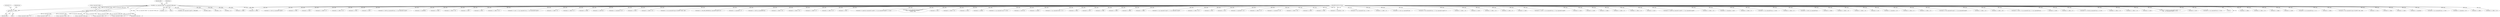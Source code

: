 digraph "0_radare2_f17bfd9f1da05f30f23a4dd05e9d2363e1406948@array" {
"1002600" [label="(Call,data[l++] = offset)"];
"1002012" [label="(Call,offset = op->operands[1].offset * op->operands[1].offset_sign)"];
"1002014" [label="(Call,op->operands[1].offset * op->operands[1].offset_sign)"];
"1000104" [label="(MethodParameterIn,ut8 *data)"];
"1001642" [label="(Call,data[l++] = offset)"];
"1002336" [label="(Call,offset >> 8)"];
"1001664" [label="(Call,data[l++] = offset >> 24)"];
"1001951" [label="(Call,data[l++] = offset)"];
"1002471" [label="(Call,data[l++] = 0x48)"];
"1002645" [label="(Call,data[l++] = op->operands[0].reg << 3 | 4)"];
"1001159" [label="(Call,data[l++] = offset)"];
"1002494" [label="(Call,data[l++] = op->operands[1].type & OT_BYTE ? 0x8a : 0x8b)"];
"1002211" [label="(Call,data[l++] = 0x41)"];
"1001769" [label="(Call,data[l++] = offset)"];
"1001118" [label="(Call,data[l++] = 0x66)"];
"1000410" [label="(Call,data[l++] = immediate)"];
"1002584" [label="(Call,data[l++] = op->operands[0].reg << 3 | 0x5)"];
"1000487" [label="(Call,data[l++] = immediate >> 56)"];
"1001197" [label="(Call,data[l++] = offset)"];
"1002090" [label="(Call,data[l++] = offset)"];
"1002907" [label="(Call,op->operands[1].offset > 127)"];
"1002104" [label="(Call,data[l++] = offset >> 16)"];
"1002945" [label="(Call,data[l++] = 0x40 | op->operands[1].regs[0])"];
"1000304" [label="(Call,data[l++] = 0x66)"];
"1002076" [label="(Call,data[l++] = 0xa0)"];
"1002751" [label="(Call,data[l++] = offset >> 8)"];
"1003210" [label="(Call,data[l++] = offset >> 24)"];
"1001504" [label="(Call,data[l++] = 0x45)"];
"1001416" [label="(Call,data[l++] = 0x67)"];
"1002917" [label="(Call,data[l++] = 0x80 | op->operands[0].reg << 3 | op->operands[1].regs[0])"];
"1000335" [label="(Call,data[l++] = immediate)"];
"1002407" [label="(Call,data[l++] = 0x48)"];
"1002767" [label="(Call,data[l++] = offset >> 24)"];
"1002444" [label="(Call,data[l++] = 0x67)"];
"1000280" [label="(Call,data[l++] = 0x41)"];
"1002012" [label="(Call,offset = op->operands[1].offset * op->operands[1].offset_sign)"];
"1002605" [label="(Identifier,offset)"];
"1002151" [label="(Call,data[l++] = offset >> 54)"];
"1001901" [label="(Call,data[l++] = mod << 6 | op->operands[1].reg << 3 | op->operands[0].regs[0])"];
"1001775" [label="(Call,data[l++] = offset >> 8)"];
"1001648" [label="(Call,data[l++] = offset >> 8)"];
"1001422" [label="(Call,data[l++] = 0x48)"];
"1001449" [label="(Call,data[l++] = 0x48 | rex)"];
"1002608" [label="(Identifier,data)"];
"1000463" [label="(Call,data[l++] = immediate >> 32)"];
"1001997" [label="(Block,)"];
"1001942" [label="(Call,data[l++] = 0x24)"];
"1003127" [label="(Call,data[l++] = offset >> 16)"];
"1001565" [label="(Call,data[l++] = (op->operands[0].type & OT_BYTE) ? 0x88 : 0x89)"];
"1002283" [label="(Call,data[l++] = SEG_REG_PREFIXES[op->operands[1].regs[0] % 6])"];
"1000416" [label="(Call,data[l++] = immediate >> 8)"];
"1000396" [label="(Call,data[l++] = 0xb8 | op->operands[0].reg)"];
"1001783" [label="(Call,data[l++] = offset >> 16)"];
"1002339" [label="(Call,data[l++] = offset >> 16)"];
"1003194" [label="(Call,data[l++] = offset >> 8)"];
"1002759" [label="(Call,data[l++] = offset >> 16)"];
"1001109" [label="(Call,data[l++] = 0x67)"];
"1002680" [label="(Call,data[l++] = getsib (op->operands[1].scale[0]) << 6 | op->operands[1].regs[0] << 3 | base)"];
"1002513" [label="(Call,data[l++] = (op->operands[1].type & OT_BYTE ||\n\t\t\t\top->operands[0].type & OT_BYTE) ?\n\t\t\t\t0x8a : 0x8b)"];
"1002898" [label="(Call,data[l++] = 0x5)"];
"1003202" [label="(Call,data[l++] = offset >> 16)"];
"1002962" [label="(Call,op->operands[1].offset > 127)"];
"1003079" [label="(Call,data[l++] = 0x24)"];
"1001139" [label="(Call,data[l++] = modrm)"];
"1002552" [label="(Block,)"];
"1001753" [label="(Call,data[l++] = op->operands[1].reg << 3 | 0x5)"];
"1002835" [label="(Call,offset || op->operands[1].regs[0] == X86R_EBP)"];
"1001478" [label="(Call,data[l++] = 0x40 | rex)"];
"1002741" [label="(Call,offset || base)"];
"1002601" [label="(Call,data[l++])"];
"1001133" [label="(Call,data[l++] = opcode)"];
"1001595" [label="(Call,data[l++] = op->operands[1].reg << 3 | 4)"];
"1002217" [label="(Call,data[l++] = 0x8a)"];
"1000374" [label="(Call,data[l++] = 0xc7)"];
"1002301" [label="(Call,data[l++] = 0x8b)"];
"1001559" [label="(Call,data[l++] = 0x66)"];
"1003090" [label="(Call,data[l++] = offset)"];
"1003165" [label="(Call,data[l++] = offset)"];
"1002806" [label="(Call,data[l++] = op->operands[1].regs[1] << 3 | op->operands[1].regs[0])"];
"1003173" [label="(Call,op->operands[1].offset > 127)"];
"1002112" [label="(Call,data[l++] = offset >> 24)"];
"1002084" [label="(Call,data[l++] = 0xa1)"];
"1001127" [label="(Call,data[l++] = rex)"];
"1000444" [label="(Call,data[l++] = immediate >> 24)"];
"1002014" [label="(Call,op->operands[1].offset * op->operands[1].offset_sign)"];
"1003220" [label="(MethodReturn,static int)"];
"1002611" [label="(Call,offset >> 8)"];
"1001656" [label="(Call,data[l++] = offset >> 16)"];
"1000479" [label="(Call,data[l++] = immediate >> 48)"];
"1002135" [label="(Call,data[l++] = offset >> 40)"];
"1003030" [label="(Call,data[l++] = 0x05)"];
"1000264" [label="(Call,data[l++] = 0x48)"];
"1000471" [label="(Call,data[l++] = immediate >> 40)"];
"1001825" [label="(Call,data[l++] = op->operands[1].reg << 3 | 0x4)"];
"1001181" [label="(Call,data[l++] = offset >> 8)"];
"1000380" [label="(Call,data[l++] = 0xc0 | op->operands[0].reg)"];
"1002223" [label="(Call,data[l++] = op->operands[0].reg << 3 | (op->operands[1].regs[0] - 8))"];
"1002013" [label="(Identifier,offset)"];
"1001791" [label="(Call,data[l++] = offset >> 24)"];
"1002425" [label="(Call,data[l++] = 0x44)"];
"1002347" [label="(Call,data[l++] = offset >> 24)"];
"1003098" [label="(Call,op->operands[1].offset > 128)"];
"1002096" [label="(Call,data[l++] = offset >> 8)"];
"1002488" [label="(Call,data[l++] = 0x66)"];
"1003038" [label="(Call,data[l++] = mod << 5 | op->operands[0].reg << 3 | op->operands[1].regs[0])"];
"1001540" [label="(Call,data[l++] = 0x8c)"];
"1000256" [label="(Call,data[l++] = 0x49)"];
"1002745" [label="(Call,data[l++] = offset)"];
"1000104" [label="(MethodParameterIn,ut8 *data)"];
"1003119" [label="(Call,data[l++] = offset >> 8)"];
"1001219" [label="(Call,data[l++] = offset >> 24)"];
"1002101" [label="(Call,offset >> 8)"];
"1002576" [label="(Call,data[l++] = 0x25)"];
"1002713" [label="(Call,data[l++] = getsib (op->operands[1].scale[0]) << 3 | op->operands[1].regs[0])"];
"1001978" [label="(Call,data[l++] = offset >> 24)"];
"1001243" [label="(Call,data[l++] = (immediate >> byte))"];
"1002022" [label="(Call,op->operands[1].offset_sign)"];
"1002331" [label="(Call,data[l++] = offset >> 8)"];
"1002560" [label="(Call,data[l++] = op->operands[0].reg << 3 | 0x4)"];
"1002606" [label="(Call,data[l++] = offset >> 8)"];
"1000321" [label="(Call,data[l++] = 0xb0 | op->operands[0].reg)"];
"1001175" [label="(Call,data[l++] = offset)"];
"1001211" [label="(Call,data[l++] = offset >> 16)"];
"1002622" [label="(Call,data[l++] = offset >> 24)"];
"1001148" [label="(Call,data[l++] = sib)"];
"1000436" [label="(Call,data[l++] = immediate >> 16)"];
"1001962" [label="(Call,data[l++] = offset >> 8)"];
"1002127" [label="(Call,data[l++] = offset >> 32)"];
"1002325" [label="(Call,data[l++] = offset)"];
"1001841" [label="(Call,data[l++] = op->operands[0].regs[1] << 3 | op->operands[0].regs[0])"];
"1003135" [label="(Call,data[l++] = offset >> 24)"];
"1002143" [label="(Call,data[l++] = offset >> 48)"];
"1001713" [label="(Call,data[l++] = mod << 6 | op->operands[1].reg << 3 | op->operands[0].reg)"];
"1002600" [label="(Call,data[l++] = offset)"];
"1003000" [label="(Call,data[l++] = 0x0d)"];
"1001203" [label="(Call,data[l++] = offset >> 8)"];
"1002307" [label="(Call,data[l++] = (((ut32)op->operands[0].reg) << 3) | 0x5)"];
"1002614" [label="(Call,data[l++] = offset >> 16)"];
"1002853" [label="(Call,op->operands[1].offset > 127)"];
"1001970" [label="(Call,data[l++] = offset >> 16)"];
"1002059" [label="(Call,data[l++] = 0x48)"];
"1001611" [label="(Call,data[l++] = getsib (op->operands[0].scale[0]) << 6 |\n\t\t\t\t\t\t    op->operands[0].regs[0] << 3 | 5)"];
"1002401" [label="(Call,data[l++] = 0x67)"];
"1002035" [label="(Identifier,op)"];
"1002015" [label="(Call,op->operands[1].offset)"];
"1002790" [label="(Call,data[l++] = op->operands[0].reg << 3 | 0x4)"];
"1002600" -> "1002552"  [label="AST: "];
"1002600" -> "1002605"  [label="CFG: "];
"1002601" -> "1002600"  [label="AST: "];
"1002605" -> "1002600"  [label="AST: "];
"1002608" -> "1002600"  [label="CFG: "];
"1002012" -> "1002600"  [label="DDG: offset"];
"1000104" -> "1002600"  [label="DDG: data"];
"1002012" -> "1001997"  [label="AST: "];
"1002012" -> "1002014"  [label="CFG: "];
"1002013" -> "1002012"  [label="AST: "];
"1002014" -> "1002012"  [label="AST: "];
"1002035" -> "1002012"  [label="CFG: "];
"1002012" -> "1003220"  [label="DDG: offset"];
"1002012" -> "1003220"  [label="DDG: op->operands[1].offset * op->operands[1].offset_sign"];
"1002014" -> "1002012"  [label="DDG: op->operands[1].offset"];
"1002014" -> "1002012"  [label="DDG: op->operands[1].offset_sign"];
"1002012" -> "1002090"  [label="DDG: offset"];
"1002012" -> "1002101"  [label="DDG: offset"];
"1002012" -> "1002325"  [label="DDG: offset"];
"1002012" -> "1002336"  [label="DDG: offset"];
"1002012" -> "1002611"  [label="DDG: offset"];
"1002012" -> "1002741"  [label="DDG: offset"];
"1002012" -> "1002835"  [label="DDG: offset"];
"1002014" -> "1002022"  [label="CFG: "];
"1002015" -> "1002014"  [label="AST: "];
"1002022" -> "1002014"  [label="AST: "];
"1002014" -> "1003220"  [label="DDG: op->operands[1].offset_sign"];
"1002014" -> "1003220"  [label="DDG: op->operands[1].offset"];
"1002014" -> "1002853"  [label="DDG: op->operands[1].offset"];
"1002014" -> "1002907"  [label="DDG: op->operands[1].offset"];
"1002014" -> "1002962"  [label="DDG: op->operands[1].offset"];
"1002014" -> "1003098"  [label="DDG: op->operands[1].offset"];
"1002014" -> "1003173"  [label="DDG: op->operands[1].offset"];
"1000104" -> "1000102"  [label="AST: "];
"1000104" -> "1003220"  [label="DDG: data"];
"1000104" -> "1000256"  [label="DDG: data"];
"1000104" -> "1000264"  [label="DDG: data"];
"1000104" -> "1000280"  [label="DDG: data"];
"1000104" -> "1000304"  [label="DDG: data"];
"1000104" -> "1000321"  [label="DDG: data"];
"1000104" -> "1000335"  [label="DDG: data"];
"1000104" -> "1000374"  [label="DDG: data"];
"1000104" -> "1000380"  [label="DDG: data"];
"1000104" -> "1000396"  [label="DDG: data"];
"1000104" -> "1000410"  [label="DDG: data"];
"1000104" -> "1000416"  [label="DDG: data"];
"1000104" -> "1000436"  [label="DDG: data"];
"1000104" -> "1000444"  [label="DDG: data"];
"1000104" -> "1000463"  [label="DDG: data"];
"1000104" -> "1000471"  [label="DDG: data"];
"1000104" -> "1000479"  [label="DDG: data"];
"1000104" -> "1000487"  [label="DDG: data"];
"1000104" -> "1001109"  [label="DDG: data"];
"1000104" -> "1001118"  [label="DDG: data"];
"1000104" -> "1001127"  [label="DDG: data"];
"1000104" -> "1001133"  [label="DDG: data"];
"1000104" -> "1001139"  [label="DDG: data"];
"1000104" -> "1001148"  [label="DDG: data"];
"1000104" -> "1001159"  [label="DDG: data"];
"1000104" -> "1001175"  [label="DDG: data"];
"1000104" -> "1001181"  [label="DDG: data"];
"1000104" -> "1001197"  [label="DDG: data"];
"1000104" -> "1001203"  [label="DDG: data"];
"1000104" -> "1001211"  [label="DDG: data"];
"1000104" -> "1001219"  [label="DDG: data"];
"1000104" -> "1001243"  [label="DDG: data"];
"1000104" -> "1001416"  [label="DDG: data"];
"1000104" -> "1001422"  [label="DDG: data"];
"1000104" -> "1001449"  [label="DDG: data"];
"1000104" -> "1001478"  [label="DDG: data"];
"1000104" -> "1001504"  [label="DDG: data"];
"1000104" -> "1001540"  [label="DDG: data"];
"1000104" -> "1001559"  [label="DDG: data"];
"1000104" -> "1001565"  [label="DDG: data"];
"1000104" -> "1001595"  [label="DDG: data"];
"1000104" -> "1001611"  [label="DDG: data"];
"1000104" -> "1001642"  [label="DDG: data"];
"1000104" -> "1001648"  [label="DDG: data"];
"1000104" -> "1001656"  [label="DDG: data"];
"1000104" -> "1001664"  [label="DDG: data"];
"1000104" -> "1001713"  [label="DDG: data"];
"1000104" -> "1001753"  [label="DDG: data"];
"1000104" -> "1001769"  [label="DDG: data"];
"1000104" -> "1001775"  [label="DDG: data"];
"1000104" -> "1001783"  [label="DDG: data"];
"1000104" -> "1001791"  [label="DDG: data"];
"1000104" -> "1001825"  [label="DDG: data"];
"1000104" -> "1001841"  [label="DDG: data"];
"1000104" -> "1001901"  [label="DDG: data"];
"1000104" -> "1001942"  [label="DDG: data"];
"1000104" -> "1001951"  [label="DDG: data"];
"1000104" -> "1001962"  [label="DDG: data"];
"1000104" -> "1001970"  [label="DDG: data"];
"1000104" -> "1001978"  [label="DDG: data"];
"1000104" -> "1002059"  [label="DDG: data"];
"1000104" -> "1002076"  [label="DDG: data"];
"1000104" -> "1002084"  [label="DDG: data"];
"1000104" -> "1002090"  [label="DDG: data"];
"1000104" -> "1002096"  [label="DDG: data"];
"1000104" -> "1002104"  [label="DDG: data"];
"1000104" -> "1002112"  [label="DDG: data"];
"1000104" -> "1002127"  [label="DDG: data"];
"1000104" -> "1002135"  [label="DDG: data"];
"1000104" -> "1002143"  [label="DDG: data"];
"1000104" -> "1002151"  [label="DDG: data"];
"1000104" -> "1002211"  [label="DDG: data"];
"1000104" -> "1002217"  [label="DDG: data"];
"1000104" -> "1002223"  [label="DDG: data"];
"1000104" -> "1002283"  [label="DDG: data"];
"1000104" -> "1002301"  [label="DDG: data"];
"1000104" -> "1002307"  [label="DDG: data"];
"1000104" -> "1002325"  [label="DDG: data"];
"1000104" -> "1002331"  [label="DDG: data"];
"1000104" -> "1002339"  [label="DDG: data"];
"1000104" -> "1002347"  [label="DDG: data"];
"1000104" -> "1002401"  [label="DDG: data"];
"1000104" -> "1002407"  [label="DDG: data"];
"1000104" -> "1002425"  [label="DDG: data"];
"1000104" -> "1002444"  [label="DDG: data"];
"1000104" -> "1002471"  [label="DDG: data"];
"1000104" -> "1002488"  [label="DDG: data"];
"1000104" -> "1002494"  [label="DDG: data"];
"1000104" -> "1002513"  [label="DDG: data"];
"1000104" -> "1002560"  [label="DDG: data"];
"1000104" -> "1002576"  [label="DDG: data"];
"1000104" -> "1002584"  [label="DDG: data"];
"1000104" -> "1002606"  [label="DDG: data"];
"1000104" -> "1002614"  [label="DDG: data"];
"1000104" -> "1002622"  [label="DDG: data"];
"1000104" -> "1002645"  [label="DDG: data"];
"1000104" -> "1002680"  [label="DDG: data"];
"1000104" -> "1002713"  [label="DDG: data"];
"1000104" -> "1002745"  [label="DDG: data"];
"1000104" -> "1002751"  [label="DDG: data"];
"1000104" -> "1002759"  [label="DDG: data"];
"1000104" -> "1002767"  [label="DDG: data"];
"1000104" -> "1002790"  [label="DDG: data"];
"1000104" -> "1002806"  [label="DDG: data"];
"1000104" -> "1002898"  [label="DDG: data"];
"1000104" -> "1002917"  [label="DDG: data"];
"1000104" -> "1002945"  [label="DDG: data"];
"1000104" -> "1003000"  [label="DDG: data"];
"1000104" -> "1003030"  [label="DDG: data"];
"1000104" -> "1003038"  [label="DDG: data"];
"1000104" -> "1003079"  [label="DDG: data"];
"1000104" -> "1003090"  [label="DDG: data"];
"1000104" -> "1003119"  [label="DDG: data"];
"1000104" -> "1003127"  [label="DDG: data"];
"1000104" -> "1003135"  [label="DDG: data"];
"1000104" -> "1003165"  [label="DDG: data"];
"1000104" -> "1003194"  [label="DDG: data"];
"1000104" -> "1003202"  [label="DDG: data"];
"1000104" -> "1003210"  [label="DDG: data"];
}
